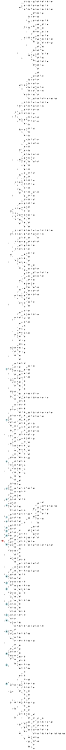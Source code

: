 digraph APTAALF {
__start0 [style = invis, shape = none, label = "", width = 0, height = 0];

rankdir=LR;
size="8,5";

s0 [style="filled", color="black", fillcolor="#ff817b" shape="circle", label="q0"];
s1 [style="filled", color="black", fillcolor="powderblue" shape="circle", label="q1"];
s2 [style="filled", color="black", fillcolor="powderblue" shape="circle", label="q2"];
s3 [style="filled", color="black", fillcolor="powderblue" shape="circle", label="q3"];
s4 [style="filled", color="black", fillcolor="powderblue" shape="circle", label="q4"];
s5 [style="filled", color="black", fillcolor="powderblue" shape="circle", label="q5"];
s6 [style="filled", color="black", fillcolor="powderblue" shape="circle", label="q6"];
s7 [style="filled", color="black", fillcolor="powderblue" shape="circle", label="q7"];
s8 [style="filled", color="black", fillcolor="powderblue" shape="circle", label="q8"];
s9 [style="filled", color="black", fillcolor="powderblue" shape="circle", label="q9"];
s10 [style="filled", color="black", fillcolor="powderblue" shape="circle", label="q10"];
s11 [style="filled", color="black", fillcolor="powderblue" shape="circle", label="q11"];
s12 [style="filled", color="black", fillcolor="powderblue" shape="circle", label="q12"];
s13 [style="filled", color="black", fillcolor="powderblue" shape="circle", label="q13"];
s14 [style="filled", color="black", fillcolor="powderblue" shape="circle", label="q14"];
s15 [style="filled", color="black", fillcolor="powderblue" shape="circle", label="q15"];
s16 [style="filled", color="black", fillcolor="powderblue" shape="circle", label="q16"];
s17 [style="filled", color="black", fillcolor="powderblue" shape="circle", label="q17"];
s18 [style="filled", color="black", fillcolor="powderblue" shape="circle", label="q18"];
s19 [style="filled", color="black", fillcolor="powderblue" shape="circle", label="q19"];
s20 [style="rounded,filled", color="black", fillcolor="powderblue" shape="doublecircle", label="q20"];
s21 [style="filled", color="black", fillcolor="powderblue" shape="circle", label="q21"];
s22 [style="filled", color="black", fillcolor="powderblue" shape="circle", label="q22"];
s23 [style="filled", color="black", fillcolor="white" shape="circle", label="q23"];
s24 [style="filled", color="black", fillcolor="white" shape="circle", label="q24"];
s25 [style="filled", color="black", fillcolor="white" shape="circle", label="q25"];
s26 [style="filled", color="black", fillcolor="white" shape="circle", label="q26"];
s27 [style="filled", color="black", fillcolor="white" shape="circle", label="q27"];
s28 [style="filled", color="black", fillcolor="white" shape="circle", label="q28"];
s29 [style="filled", color="black", fillcolor="white" shape="circle", label="q29"];
s30 [style="filled", color="black", fillcolor="white" shape="circle", label="q30"];
s31 [style="filled", color="black", fillcolor="white" shape="circle", label="q31"];
s32 [style="filled", color="black", fillcolor="white" shape="circle", label="q32"];
s33 [style="filled", color="black", fillcolor="white" shape="circle", label="q33"];
s34 [style="filled", color="black", fillcolor="white" shape="circle", label="q34"];
s35 [style="filled", color="black", fillcolor="white" shape="circle", label="q35"];
s36 [style="filled", color="black", fillcolor="white" shape="circle", label="q36"];
s37 [style="filled", color="black", fillcolor="white" shape="circle", label="q37"];
s38 [style="filled", color="black", fillcolor="white" shape="circle", label="q38"];
s39 [style="filled", color="black", fillcolor="white" shape="circle", label="q39"];
s40 [style="filled", color="black", fillcolor="white" shape="circle", label="q40"];
s41 [style="filled", color="black", fillcolor="white" shape="circle", label="q41"];
s42 [style="filled", color="black", fillcolor="white" shape="circle", label="q42"];
s43 [style="filled", color="black", fillcolor="white" shape="circle", label="q43"];
s44 [style="filled", color="black", fillcolor="white" shape="circle", label="q44"];
s45 [style="filled", color="black", fillcolor="white" shape="circle", label="q45"];
s46 [style="filled", color="black", fillcolor="white" shape="circle", label="q46"];
s47 [style="filled", color="black", fillcolor="white" shape="circle", label="q47"];
s48 [style="filled", color="black", fillcolor="white" shape="circle", label="q48"];
s49 [style="filled", color="black", fillcolor="white" shape="circle", label="q49"];
s50 [style="filled", color="black", fillcolor="white" shape="circle", label="q50"];
s51 [style="filled", color="black", fillcolor="white" shape="circle", label="q51"];
s52 [style="filled", color="black", fillcolor="white" shape="circle", label="q52"];
s53 [style="filled", color="black", fillcolor="white" shape="circle", label="q53"];
s54 [style="filled", color="black", fillcolor="white" shape="circle", label="q54"];
s55 [style="filled", color="black", fillcolor="white" shape="circle", label="q55"];
s56 [style="filled", color="black", fillcolor="white" shape="circle", label="q56"];
s57 [style="filled", color="black", fillcolor="white" shape="circle", label="q57"];
s58 [style="filled", color="black", fillcolor="white" shape="circle", label="q58"];
s59 [style="filled", color="black", fillcolor="white" shape="circle", label="q59"];
s60 [style="filled", color="black", fillcolor="white" shape="circle", label="q60"];
s61 [style="filled", color="black", fillcolor="white" shape="circle", label="q61"];
s62 [style="filled", color="black", fillcolor="white" shape="circle", label="q62"];
s63 [style="filled", color="black", fillcolor="white" shape="circle", label="q63"];
s64 [style="filled", color="black", fillcolor="white" shape="circle", label="q64"];
s65 [style="filled", color="black", fillcolor="white" shape="circle", label="q65"];
s66 [style="filled", color="black", fillcolor="white" shape="circle", label="q66"];
s67 [style="filled", color="black", fillcolor="white" shape="circle", label="q67"];
s68 [style="filled", color="black", fillcolor="white" shape="circle", label="q68"];
s69 [style="filled", color="black", fillcolor="white" shape="circle", label="q69"];
s70 [style="filled", color="black", fillcolor="white" shape="circle", label="q70"];
s71 [style="filled", color="black", fillcolor="white" shape="circle", label="q71"];
s72 [style="filled", color="black", fillcolor="white" shape="circle", label="q72"];
s73 [style="filled", color="black", fillcolor="white" shape="circle", label="q73"];
s74 [style="filled", color="black", fillcolor="white" shape="circle", label="q74"];
s75 [style="filled", color="black", fillcolor="white" shape="circle", label="q75"];
s76 [style="filled", color="black", fillcolor="white" shape="circle", label="q76"];
s77 [style="filled", color="black", fillcolor="white" shape="circle", label="q77"];
s78 [style="filled", color="black", fillcolor="white" shape="circle", label="q78"];
s79 [style="filled", color="black", fillcolor="white" shape="circle", label="q79"];
s80 [style="filled", color="black", fillcolor="white" shape="circle", label="q80"];
s81 [style="filled", color="black", fillcolor="white" shape="circle", label="q81"];
s82 [style="filled", color="black", fillcolor="white" shape="circle", label="q82"];
s83 [style="filled", color="black", fillcolor="white" shape="circle", label="q83"];
s84 [style="filled", color="black", fillcolor="white" shape="circle", label="q84"];
s85 [style="rounded,filled", color="black", fillcolor="white" shape="doublecircle", label="q85"];
s86 [style="filled", color="black", fillcolor="white" shape="circle", label="q86"];
s87 [style="filled", color="black", fillcolor="white" shape="circle", label="q87"];
s88 [style="filled", color="black", fillcolor="white" shape="circle", label="q88"];
s89 [style="filled", color="black", fillcolor="white" shape="circle", label="q89"];
s90 [style="filled", color="black", fillcolor="white" shape="circle", label="q90"];
s91 [style="filled", color="black", fillcolor="white" shape="circle", label="q91"];
s92 [style="filled", color="black", fillcolor="white" shape="circle", label="q92"];
s93 [style="filled", color="black", fillcolor="white" shape="circle", label="q93"];
s94 [style="filled", color="black", fillcolor="white" shape="circle", label="q94"];
s95 [style="filled", color="black", fillcolor="white" shape="circle", label="q95"];
s96 [style="filled", color="black", fillcolor="white" shape="circle", label="q96"];
s97 [style="filled", color="black", fillcolor="white" shape="circle", label="q97"];
s98 [style="filled", color="black", fillcolor="white" shape="circle", label="q98"];
s99 [style="filled", color="black", fillcolor="white" shape="circle", label="q99"];
s100 [style="filled", color="black", fillcolor="white" shape="circle", label="q100"];
s101 [style="filled", color="black", fillcolor="white" shape="circle", label="q101"];
s102 [style="filled", color="black", fillcolor="white" shape="circle", label="q102"];
s103 [style="filled", color="black", fillcolor="white" shape="circle", label="q103"];
s104 [style="filled", color="black", fillcolor="white" shape="circle", label="q104"];
s105 [style="filled", color="black", fillcolor="white" shape="circle", label="q105"];
s106 [style="filled", color="black", fillcolor="white" shape="circle", label="q106"];
s107 [style="filled", color="black", fillcolor="white" shape="circle", label="q107"];
s108 [style="filled", color="black", fillcolor="white" shape="circle", label="q108"];
s109 [style="filled", color="black", fillcolor="white" shape="circle", label="q109"];
s110 [style="filled", color="black", fillcolor="white" shape="circle", label="q110"];
s111 [style="filled", color="black", fillcolor="white" shape="circle", label="q111"];
s112 [style="filled", color="black", fillcolor="white" shape="circle", label="q112"];
s113 [style="filled", color="black", fillcolor="white" shape="circle", label="q113"];
s114 [style="filled", color="black", fillcolor="white" shape="circle", label="q114"];
s115 [style="filled", color="black", fillcolor="white" shape="circle", label="q115"];
s116 [style="filled", color="black", fillcolor="white" shape="circle", label="q116"];
s117 [style="filled", color="black", fillcolor="white" shape="circle", label="q117"];
s118 [style="filled", color="black", fillcolor="white" shape="circle", label="q118"];
s119 [style="filled", color="black", fillcolor="white" shape="circle", label="q119"];
s120 [style="filled", color="black", fillcolor="white" shape="circle", label="q120"];
s121 [style="filled", color="black", fillcolor="white" shape="circle", label="q121"];
s122 [style="filled", color="black", fillcolor="white" shape="circle", label="q122"];
s123 [style="filled", color="black", fillcolor="white" shape="circle", label="q123"];
s124 [style="rounded,filled", color="black", fillcolor="white" shape="doublecircle", label="q124"];
s125 [style="filled", color="black", fillcolor="white" shape="circle", label="q125"];
s126 [style="filled", color="black", fillcolor="white" shape="circle", label="q126"];
s127 [style="filled", color="black", fillcolor="white" shape="circle", label="q127"];
s128 [style="filled", color="black", fillcolor="white" shape="circle", label="q128"];
s129 [style="filled", color="black", fillcolor="white" shape="circle", label="q129"];
s130 [style="filled", color="black", fillcolor="white" shape="circle", label="q130"];
s131 [style="filled", color="black", fillcolor="white" shape="circle", label="q131"];
s132 [style="filled", color="black", fillcolor="white" shape="circle", label="q132"];
s133 [style="filled", color="black", fillcolor="white" shape="circle", label="q133"];
s134 [style="filled", color="black", fillcolor="white" shape="circle", label="q134"];
s135 [style="filled", color="black", fillcolor="white" shape="circle", label="q135"];
s136 [style="filled", color="black", fillcolor="white" shape="circle", label="q136"];
s137 [style="filled", color="black", fillcolor="white" shape="circle", label="q137"];
s138 [style="filled", color="black", fillcolor="white" shape="circle", label="q138"];
s139 [style="filled", color="black", fillcolor="white" shape="circle", label="q139"];
s140 [style="filled", color="black", fillcolor="white" shape="circle", label="q140"];
s141 [style="filled", color="black", fillcolor="white" shape="circle", label="q141"];
s142 [style="filled", color="black", fillcolor="white" shape="circle", label="q142"];
s143 [style="filled", color="black", fillcolor="white" shape="circle", label="q143"];
s144 [style="filled", color="black", fillcolor="white" shape="circle", label="q144"];
s145 [style="filled", color="black", fillcolor="white" shape="circle", label="q145"];
s146 [style="filled", color="black", fillcolor="white" shape="circle", label="q146"];
s147 [style="filled", color="black", fillcolor="white" shape="circle", label="q147"];
s148 [style="filled", color="black", fillcolor="white" shape="circle", label="q148"];
s149 [style="filled", color="black", fillcolor="white" shape="circle", label="q149"];
s150 [style="filled", color="black", fillcolor="white" shape="circle", label="q150"];
s151 [style="filled", color="black", fillcolor="white" shape="circle", label="q151"];
s152 [style="filled", color="black", fillcolor="white" shape="circle", label="q152"];
s153 [style="filled", color="black", fillcolor="white" shape="circle", label="q153"];
s154 [style="filled", color="black", fillcolor="white" shape="circle", label="q154"];
s155 [style="filled", color="black", fillcolor="white" shape="circle", label="q155"];
s156 [style="filled", color="black", fillcolor="white" shape="circle", label="q156"];
s157 [style="filled", color="black", fillcolor="white" shape="circle", label="q157"];
s158 [style="filled", color="black", fillcolor="white" shape="circle", label="q158"];
s159 [style="filled", color="black", fillcolor="white" shape="circle", label="q159"];
s160 [style="filled", color="black", fillcolor="white" shape="circle", label="q160"];
s161 [style="filled", color="black", fillcolor="white" shape="circle", label="q161"];
s162 [style="filled", color="black", fillcolor="white" shape="circle", label="q162"];
s163 [style="filled", color="black", fillcolor="white" shape="circle", label="q163"];
s164 [style="filled", color="black", fillcolor="white" shape="circle", label="q164"];
s165 [style="filled", color="black", fillcolor="white" shape="circle", label="q165"];
s166 [style="filled", color="black", fillcolor="white" shape="circle", label="q166"];
s167 [style="filled", color="black", fillcolor="white" shape="circle", label="q167"];
s168 [style="filled", color="black", fillcolor="white" shape="circle", label="q168"];
s169 [style="filled", color="black", fillcolor="white" shape="circle", label="q169"];
s170 [style="filled", color="black", fillcolor="white" shape="circle", label="q170"];
s171 [style="filled", color="black", fillcolor="white" shape="circle", label="q171"];
s172 [style="filled", color="black", fillcolor="white" shape="circle", label="q172"];
s173 [style="filled", color="black", fillcolor="white" shape="circle", label="q173"];
s174 [style="filled", color="black", fillcolor="white" shape="circle", label="q174"];
s175 [style="filled", color="black", fillcolor="white" shape="circle", label="q175"];
s176 [style="filled", color="black", fillcolor="white" shape="circle", label="q176"];
s177 [style="filled", color="black", fillcolor="white" shape="circle", label="q177"];
s178 [style="filled", color="black", fillcolor="white" shape="circle", label="q178"];
s179 [style="filled", color="black", fillcolor="white" shape="circle", label="q179"];
s180 [style="filled", color="black", fillcolor="white" shape="circle", label="q180"];
s181 [style="filled", color="black", fillcolor="white" shape="circle", label="q181"];
s182 [style="filled", color="black", fillcolor="white" shape="circle", label="q182"];
s183 [style="filled", color="black", fillcolor="white" shape="circle", label="q183"];
s184 [style="filled", color="black", fillcolor="white" shape="circle", label="q184"];
s185 [style="rounded,filled", color="black", fillcolor="white" shape="doublecircle", label="q185"];
s186 [style="filled", color="black", fillcolor="white" shape="circle", label="q186"];
s187 [style="filled", color="black", fillcolor="white" shape="circle", label="q187"];
s188 [style="filled", color="black", fillcolor="white" shape="circle", label="q188"];
s189 [style="rounded,filled", color="black", fillcolor="white" shape="doublecircle", label="q189"];
s190 [style="filled", color="black", fillcolor="white" shape="circle", label="q190"];
s191 [style="filled", color="black", fillcolor="white" shape="circle", label="q191"];
s192 [style="filled", color="black", fillcolor="white" shape="circle", label="q192"];
s193 [style="filled", color="black", fillcolor="white" shape="circle", label="q193"];
s194 [style="filled", color="black", fillcolor="white" shape="circle", label="q194"];
s195 [style="filled", color="black", fillcolor="white" shape="circle", label="q195"];
s196 [style="filled", color="black", fillcolor="white" shape="circle", label="q196"];
s197 [style="filled", color="black", fillcolor="white" shape="circle", label="q197"];
s198 [style="filled", color="black", fillcolor="white" shape="circle", label="q198"];
s199 [style="filled", color="black", fillcolor="white" shape="circle", label="q199"];
s200 [style="filled", color="black", fillcolor="white" shape="circle", label="q200"];
s201 [style="filled", color="black", fillcolor="white" shape="circle", label="q201"];
s202 [style="filled", color="black", fillcolor="white" shape="circle", label="q202"];
s203 [style="rounded,filled", color="black", fillcolor="white" shape="doublecircle", label="q203"];
s204 [style="filled", color="black", fillcolor="white" shape="circle", label="q204"];
s205 [style="filled", color="black", fillcolor="white" shape="circle", label="q205"];
s206 [style="filled", color="black", fillcolor="white" shape="circle", label="q206"];
s207 [style="filled", color="black", fillcolor="white" shape="circle", label="q207"];
s208 [style="filled", color="black", fillcolor="white" shape="circle", label="q208"];
s209 [style="filled", color="black", fillcolor="white" shape="circle", label="q209"];
s210 [style="filled", color="black", fillcolor="white" shape="circle", label="q210"];
s211 [style="filled", color="black", fillcolor="white" shape="circle", label="q211"];
s212 [style="filled", color="black", fillcolor="white" shape="circle", label="q212"];
s213 [style="filled", color="black", fillcolor="white" shape="circle", label="q213"];
s214 [style="filled", color="black", fillcolor="white" shape="circle", label="q214"];
s215 [style="filled", color="black", fillcolor="white" shape="circle", label="q215"];
s216 [style="filled", color="black", fillcolor="white" shape="circle", label="q216"];
s217 [style="filled", color="black", fillcolor="white" shape="circle", label="q217"];
s218 [style="filled", color="black", fillcolor="white" shape="circle", label="q218"];
s219 [style="filled", color="black", fillcolor="white" shape="circle", label="q219"];
s220 [style="filled", color="black", fillcolor="white" shape="circle", label="q220"];
s221 [style="filled", color="black", fillcolor="white" shape="circle", label="q221"];
s222 [style="filled", color="black", fillcolor="white" shape="circle", label="q222"];
s223 [style="rounded,filled", color="black", fillcolor="white" shape="doublecircle", label="q223"];
s224 [style="rounded,filled", color="black", fillcolor="white" shape="doublecircle", label="q224"];
s225 [style="filled", color="black", fillcolor="white" shape="circle", label="q225"];
s226 [style="filled", color="black", fillcolor="white" shape="circle", label="q226"];
s227 [style="rounded,filled", color="black", fillcolor="white" shape="doublecircle", label="q227"];
s228 [style="filled", color="black", fillcolor="white" shape="circle", label="q228"];
s229 [style="rounded,filled", color="black", fillcolor="white" shape="doublecircle", label="q229"];
s230 [style="filled", color="black", fillcolor="white" shape="circle", label="q230"];
s231 [style="rounded,filled", color="black", fillcolor="white" shape="doublecircle", label="q231"];
s232 [style="filled", color="black", fillcolor="white" shape="circle", label="q232"];
s233 [style="filled", color="black", fillcolor="white" shape="circle", label="q233"];
s234 [style="filled", color="black", fillcolor="white" shape="circle", label="q234"];
s235 [style="filled", color="black", fillcolor="white" shape="circle", label="q235"];
s236 [style="rounded,filled", color="black", fillcolor="white" shape="doublecircle", label="q236"];
s237 [style="rounded,filled", color="black", fillcolor="white" shape="doublecircle", label="q237"];
s238 [style="filled", color="black", fillcolor="white" shape="circle", label="q238"];
s239 [style="filled", color="black", fillcolor="white" shape="circle", label="q239"];
s240 [style="filled", color="black", fillcolor="white" shape="circle", label="q240"];
s241 [style="filled", color="black", fillcolor="white" shape="circle", label="q241"];
s242 [style="filled", color="black", fillcolor="white" shape="circle", label="q242"];
s243 [style="filled", color="black", fillcolor="white" shape="circle", label="q243"];
s244 [style="filled", color="black", fillcolor="white" shape="circle", label="q244"];
s245 [style="filled", color="black", fillcolor="white" shape="circle", label="q245"];
s246 [style="filled", color="black", fillcolor="white" shape="circle", label="q246"];
s247 [style="filled", color="black", fillcolor="white" shape="circle", label="q247"];
s248 [style="filled", color="black", fillcolor="white" shape="circle", label="q248"];
s249 [style="filled", color="black", fillcolor="white" shape="circle", label="q249"];
s250 [style="filled", color="black", fillcolor="white" shape="circle", label="q250"];
s251 [style="filled", color="black", fillcolor="white" shape="circle", label="q251"];
s252 [style="filled", color="black", fillcolor="white" shape="circle", label="q252"];
s253 [style="filled", color="black", fillcolor="white" shape="circle", label="q253"];
s254 [style="filled", color="black", fillcolor="white" shape="circle", label="q254"];
s255 [style="filled", color="black", fillcolor="white" shape="circle", label="q255"];
s256 [style="filled", color="black", fillcolor="white" shape="circle", label="q256"];
s257 [style="rounded,filled", color="black", fillcolor="white" shape="doublecircle", label="q257"];
s258 [style="rounded,filled", color="black", fillcolor="white" shape="doublecircle", label="q258"];
s259 [style="filled", color="black", fillcolor="white" shape="circle", label="q259"];
s260 [style="rounded,filled", color="black", fillcolor="white" shape="doublecircle", label="q260"];
s261 [style="filled", color="black", fillcolor="white" shape="circle", label="q261"];
s262 [style="filled", color="black", fillcolor="white" shape="circle", label="q262"];
s263 [style="filled", color="black", fillcolor="white" shape="circle", label="q263"];
s264 [style="filled", color="black", fillcolor="white" shape="circle", label="q264"];
s265 [style="filled", color="black", fillcolor="white" shape="circle", label="q265"];
s266 [style="filled", color="black", fillcolor="white" shape="circle", label="q266"];
s267 [style="filled", color="black", fillcolor="white" shape="circle", label="q267"];
s268 [style="filled", color="black", fillcolor="white" shape="circle", label="q268"];
s269 [style="filled", color="black", fillcolor="white" shape="circle", label="q269"];
s270 [style="filled", color="black", fillcolor="white" shape="circle", label="q270"];
s271 [style="filled", color="black", fillcolor="white" shape="circle", label="q271"];
s272 [style="filled", color="black", fillcolor="white" shape="circle", label="q272"];
s273 [style="filled", color="black", fillcolor="white" shape="circle", label="q273"];
s274 [style="filled", color="black", fillcolor="white" shape="circle", label="q274"];
s275 [style="filled", color="black", fillcolor="white" shape="circle", label="q275"];
s276 [style="filled", color="black", fillcolor="white" shape="circle", label="q276"];
s277 [style="filled", color="black", fillcolor="white" shape="circle", label="q277"];
s278 [style="filled", color="black", fillcolor="white" shape="circle", label="q278"];
s279 [style="filled", color="black", fillcolor="white" shape="circle", label="q279"];
s280 [style="filled", color="black", fillcolor="white" shape="circle", label="q280"];
s281 [style="filled", color="black", fillcolor="white" shape="circle", label="q281"];
s282 [style="filled", color="black", fillcolor="white" shape="circle", label="q282"];
s283 [style="filled", color="black", fillcolor="white" shape="circle", label="q283"];
s284 [style="filled", color="black", fillcolor="white" shape="circle", label="q284"];
s285 [style="filled", color="black", fillcolor="white" shape="circle", label="q285"];
s286 [style="filled", color="black", fillcolor="white" shape="circle", label="q286"];
s287 [style="filled", color="black", fillcolor="white" shape="circle", label="q287"];
s288 [style="filled", color="black", fillcolor="white" shape="circle", label="q288"];
s289 [style="filled", color="black", fillcolor="white" shape="circle", label="q289"];
s290 [style="filled", color="black", fillcolor="white" shape="circle", label="q290"];
s291 [style="filled", color="black", fillcolor="white" shape="circle", label="q291"];
s292 [style="filled", color="black", fillcolor="white" shape="circle", label="q292"];
s293 [style="filled", color="black", fillcolor="white" shape="circle", label="q293"];
s294 [style="filled", color="black", fillcolor="white" shape="circle", label="q294"];
s295 [style="filled", color="black", fillcolor="white" shape="circle", label="q295"];
s296 [style="filled", color="black", fillcolor="white" shape="circle", label="q296"];
s297 [style="filled", color="black", fillcolor="white" shape="circle", label="q297"];
s298 [style="filled", color="black", fillcolor="white" shape="circle", label="q298"];
s299 [style="filled", color="black", fillcolor="white" shape="circle", label="q299"];
s300 [style="rounded,filled", color="black", fillcolor="white" shape="doublecircle", label="q300"];
s301 [style="filled", color="black", fillcolor="white" shape="circle", label="q301"];
s302 [style="rounded,filled", color="black", fillcolor="white" shape="doublecircle", label="q302"];
s303 [style="filled", color="black", fillcolor="white" shape="circle", label="q303"];
s304 [style="rounded,filled", color="black", fillcolor="white" shape="doublecircle", label="q304"];
s305 [style="filled", color="black", fillcolor="white" shape="circle", label="q305"];
s306 [style="filled", color="black", fillcolor="white" shape="circle", label="q306"];
s307 [style="filled", color="black", fillcolor="white" shape="circle", label="q307"];
s308 [style="filled", color="black", fillcolor="white" shape="circle", label="q308"];
s309 [style="filled", color="black", fillcolor="white" shape="circle", label="q309"];
s310 [style="rounded,filled", color="black", fillcolor="white" shape="doublecircle", label="q310"];
s311 [style="rounded,filled", color="black", fillcolor="white" shape="doublecircle", label="q311"];
s312 [style="filled", color="black", fillcolor="white" shape="circle", label="q312"];
s313 [style="filled", color="black", fillcolor="white" shape="circle", label="q313"];
s314 [style="filled", color="black", fillcolor="white" shape="circle", label="q314"];
s315 [style="filled", color="black", fillcolor="white" shape="circle", label="q315"];
s316 [style="filled", color="black", fillcolor="white" shape="circle", label="q316"];
s317 [style="filled", color="black", fillcolor="white" shape="circle", label="q317"];
s318 [style="filled", color="black", fillcolor="white" shape="circle", label="q318"];
s319 [style="filled", color="black", fillcolor="white" shape="circle", label="q319"];
s320 [style="filled", color="black", fillcolor="white" shape="circle", label="q320"];
s321 [style="filled", color="black", fillcolor="white" shape="circle", label="q321"];
s322 [style="filled", color="black", fillcolor="white" shape="circle", label="q322"];
s323 [style="filled", color="black", fillcolor="white" shape="circle", label="q323"];
s324 [style="filled", color="black", fillcolor="white" shape="circle", label="q324"];
s325 [style="filled", color="black", fillcolor="white" shape="circle", label="q325"];
s326 [style="filled", color="black", fillcolor="white" shape="circle", label="q326"];
s327 [style="filled", color="black", fillcolor="white" shape="circle", label="q327"];
s328 [style="rounded,filled", color="black", fillcolor="white" shape="doublecircle", label="q328"];
s329 [style="filled", color="black", fillcolor="white" shape="circle", label="q329"];
s330 [style="filled", color="black", fillcolor="white" shape="circle", label="q330"];
s331 [style="filled", color="black", fillcolor="white" shape="circle", label="q331"];
s332 [style="filled", color="black", fillcolor="white" shape="circle", label="q332"];
s333 [style="filled", color="black", fillcolor="white" shape="circle", label="q333"];
s334 [style="filled", color="black", fillcolor="white" shape="circle", label="q334"];
s335 [style="rounded,filled", color="black", fillcolor="white" shape="doublecircle", label="q335"];
s336 [style="filled", color="black", fillcolor="white" shape="circle", label="q336"];
s337 [style="filled", color="black", fillcolor="white" shape="circle", label="q337"];
s338 [style="filled", color="black", fillcolor="white" shape="circle", label="q338"];
s339 [style="filled", color="black", fillcolor="white" shape="circle", label="q339"];
s340 [style="filled", color="black", fillcolor="white" shape="circle", label="q340"];
s341 [style="rounded,filled", color="black", fillcolor="white" shape="doublecircle", label="q341"];
s342 [style="rounded,filled", color="black", fillcolor="white" shape="doublecircle", label="q342"];
s343 [style="rounded,filled", color="black", fillcolor="white" shape="doublecircle", label="q343"];
s344 [style="filled", color="black", fillcolor="white" shape="circle", label="q344"];
s345 [style="filled", color="black", fillcolor="white" shape="circle", label="q345"];
s346 [style="filled", color="black", fillcolor="white" shape="circle", label="q346"];
s347 [style="filled", color="black", fillcolor="white" shape="circle", label="q347"];
s348 [style="filled", color="black", fillcolor="white" shape="circle", label="q348"];
s349 [style="rounded,filled", color="black", fillcolor="white" shape="doublecircle", label="q349"];
s350 [style="filled", color="black", fillcolor="white" shape="circle", label="q350"];
s351 [style="rounded,filled", color="black", fillcolor="white" shape="doublecircle", label="q351"];
s352 [style="filled", color="black", fillcolor="white" shape="circle", label="q352"];
s353 [style="filled", color="black", fillcolor="white" shape="circle", label="q353"];
s354 [style="rounded,filled", color="black", fillcolor="white" shape="doublecircle", label="q354"];
s355 [style="filled", color="black", fillcolor="white" shape="circle", label="q355"];
s356 [style="filled", color="black", fillcolor="white" shape="circle", label="q356"];
s357 [style="filled", color="black", fillcolor="white" shape="circle", label="q357"];
s358 [style="filled", color="black", fillcolor="white" shape="circle", label="q358"];
s359 [style="rounded,filled", color="black", fillcolor="white" shape="doublecircle", label="q359"];
s360 [style="rounded,filled", color="black", fillcolor="white" shape="doublecircle", label="q360"];
s361 [style="rounded,filled", color="black", fillcolor="white" shape="doublecircle", label="q361"];
s362 [style="filled", color="black", fillcolor="white" shape="circle", label="q362"];
s363 [style="filled", color="black", fillcolor="white" shape="circle", label="q363"];
s364 [style="filled", color="black", fillcolor="white" shape="circle", label="q364"];
s365 [style="filled", color="black", fillcolor="white" shape="circle", label="q365"];
s366 [style="filled", color="black", fillcolor="white" shape="circle", label="q366"];
s367 [style="filled", color="black", fillcolor="white" shape="circle", label="q367"];
s368 [style="filled", color="black", fillcolor="white" shape="circle", label="q368"];
s369 [style="filled", color="black", fillcolor="white" shape="circle", label="q369"];
s370 [style="filled", color="black", fillcolor="white" shape="circle", label="q370"];
s371 [style="rounded,filled", color="black", fillcolor="white" shape="doublecircle", label="q371"];
s372 [style="filled", color="black", fillcolor="white" shape="circle", label="q372"];
s373 [style="filled", color="black", fillcolor="white" shape="circle", label="q373"];
s374 [style="rounded,filled", color="black", fillcolor="white" shape="doublecircle", label="q374"];
s375 [style="filled", color="black", fillcolor="white" shape="circle", label="q375"];
s376 [style="filled", color="black", fillcolor="white" shape="circle", label="q376"];
s377 [style="filled", color="black", fillcolor="white" shape="circle", label="q377"];
s378 [style="filled", color="black", fillcolor="white" shape="circle", label="q378"];
s379 [style="filled", color="black", fillcolor="white" shape="circle", label="q379"];
s380 [style="rounded,filled", color="black", fillcolor="white" shape="doublecircle", label="q380"];
s381 [style="filled", color="black", fillcolor="white" shape="circle", label="q381"];
s382 [style="rounded,filled", color="black", fillcolor="white" shape="doublecircle", label="q382"];
s383 [style="rounded,filled", color="black", fillcolor="white" shape="doublecircle", label="q383"];
s384 [style="filled", color="black", fillcolor="white" shape="circle", label="q384"];
s385 [style="filled", color="black", fillcolor="white" shape="circle", label="q385"];
s386 [style="filled", color="black", fillcolor="white" shape="circle", label="q386"];
s387 [style="filled", color="black", fillcolor="white" shape="circle", label="q387"];
s388 [style="rounded,filled", color="black", fillcolor="white" shape="doublecircle", label="q388"];
s389 [style="rounded,filled", color="black", fillcolor="white" shape="doublecircle", label="q389"];
s390 [style="rounded,filled", color="black", fillcolor="white" shape="doublecircle", label="q390"];
s391 [style="filled", color="black", fillcolor="white" shape="circle", label="q391"];
s392 [style="filled", color="black", fillcolor="white" shape="circle", label="q392"];
s393 [style="filled", color="black", fillcolor="white" shape="circle", label="q393"];
s394 [style="filled", color="black", fillcolor="white" shape="circle", label="q394"];
s395 [style="filled", color="black", fillcolor="white" shape="circle", label="q395"];
s396 [style="filled", color="black", fillcolor="white" shape="circle", label="q396"];
s397 [style="filled", color="black", fillcolor="white" shape="circle", label="q397"];
s398 [style="filled", color="black", fillcolor="white" shape="circle", label="q398"];
s399 [style="filled", color="black", fillcolor="white" shape="circle", label="q399"];
s400 [style="filled", color="black", fillcolor="white" shape="circle", label="q400"];
s401 [style="filled", color="black", fillcolor="white" shape="circle", label="q401"];
s402 [style="rounded,filled", color="black", fillcolor="white" shape="doublecircle", label="q402"];
s403 [style="filled", color="black", fillcolor="white" shape="circle", label="q403"];
s404 [style="filled", color="black", fillcolor="white" shape="circle", label="q404"];
s405 [style="rounded,filled", color="black", fillcolor="white" shape="doublecircle", label="q405"];
s406 [style="rounded,filled", color="black", fillcolor="white" shape="doublecircle", label="q406"];
s407 [style="rounded,filled", color="black", fillcolor="white" shape="doublecircle", label="q407"];
s408 [style="filled", color="black", fillcolor="white" shape="circle", label="q408"];
s409 [style="filled", color="black", fillcolor="white" shape="circle", label="q409"];
s410 [style="rounded,filled", color="black", fillcolor="white" shape="doublecircle", label="q410"];
s411 [style="rounded,filled", color="black", fillcolor="white" shape="doublecircle", label="q411"];
s412 [style="rounded,filled", color="black", fillcolor="white" shape="doublecircle", label="q412"];
s413 [style="filled", color="black", fillcolor="white" shape="circle", label="q413"];
s414 [style="filled", color="black", fillcolor="white" shape="circle", label="q414"];
s415 [style="filled", color="black", fillcolor="white" shape="circle", label="q415"];
s416 [style="filled", color="black", fillcolor="white" shape="circle", label="q416"];
s417 [style="filled", color="black", fillcolor="white" shape="circle", label="q417"];
s418 [style="filled", color="black", fillcolor="white" shape="circle", label="q418"];
s419 [style="filled", color="black", fillcolor="white" shape="circle", label="q419"];
s420 [style="filled", color="black", fillcolor="white" shape="circle", label="q420"];
s421 [style="filled", color="black", fillcolor="white" shape="circle", label="q421"];
s422 [style="filled", color="black", fillcolor="white" shape="circle", label="q422"];
s423 [style="filled", color="black", fillcolor="white" shape="circle", label="q423"];
s424 [style="filled", color="black", fillcolor="white" shape="circle", label="q424"];
s425 [style="filled", color="black", fillcolor="white" shape="circle", label="q425"];
s426 [style="filled", color="black", fillcolor="white" shape="circle", label="q426"];
s427 [style="filled", color="black", fillcolor="white" shape="circle", label="q427"];
s428 [style="filled", color="black", fillcolor="white" shape="circle", label="q428"];
s429 [style="filled", color="black", fillcolor="white" shape="circle", label="q429"];
s430 [style="filled", color="black", fillcolor="white" shape="circle", label="q430"];
s431 [style="filled", color="black", fillcolor="white" shape="circle", label="q431"];
s432 [style="filled", color="black", fillcolor="white" shape="circle", label="q432"];
s433 [style="filled", color="black", fillcolor="white" shape="circle", label="q433"];
s434 [style="filled", color="black", fillcolor="white" shape="circle", label="q434"];
s435 [style="filled", color="black", fillcolor="white" shape="circle", label="q435"];
s436 [style="filled", color="black", fillcolor="white" shape="circle", label="q436"];
s437 [style="filled", color="black", fillcolor="white" shape="circle", label="q437"];
s438 [style="filled", color="black", fillcolor="white" shape="circle", label="q438"];
s439 [style="rounded,filled", color="black", fillcolor="white" shape="doublecircle", label="q439"];
s440 [style="filled", color="black", fillcolor="white" shape="circle", label="q440"];
s441 [style="filled", color="black", fillcolor="white" shape="circle", label="q441"];
s442 [style="rounded,filled", color="black", fillcolor="white" shape="doublecircle", label="q442"];
s443 [style="filled", color="black", fillcolor="white" shape="circle", label="q443"];
s444 [style="rounded,filled", color="black", fillcolor="white" shape="doublecircle", label="q444"];
s445 [style="filled", color="black", fillcolor="white" shape="circle", label="q445"];
s446 [style="filled", color="black", fillcolor="white" shape="circle", label="q446"];
s447 [style="filled", color="black", fillcolor="white" shape="circle", label="q447"];
s448 [style="filled", color="black", fillcolor="white" shape="circle", label="q448"];
s449 [style="rounded,filled", color="black", fillcolor="white" shape="doublecircle", label="q449"];
s450 [style="filled", color="black", fillcolor="white" shape="circle", label="q450"];
s451 [style="filled", color="black", fillcolor="white" shape="circle", label="q451"];
s452 [style="filled", color="black", fillcolor="white" shape="circle", label="q452"];
s453 [style="filled", color="black", fillcolor="white" shape="circle", label="q453"];
s454 [style="filled", color="black", fillcolor="white" shape="circle", label="q454"];
s455 [style="filled", color="black", fillcolor="white" shape="circle", label="q455"];
s456 [style="filled", color="black", fillcolor="white" shape="circle", label="q456"];
s457 [style="filled", color="black", fillcolor="white" shape="circle", label="q457"];
s458 [style="filled", color="black", fillcolor="white" shape="circle", label="q458"];
s459 [style="filled", color="black", fillcolor="white" shape="circle", label="q459"];
s460 [style="filled", color="black", fillcolor="white" shape="circle", label="q460"];
s461 [style="filled", color="black", fillcolor="white" shape="circle", label="q461"];
s462 [style="filled", color="black", fillcolor="white" shape="circle", label="q462"];
s463 [style="filled", color="black", fillcolor="white" shape="circle", label="q463"];
s464 [style="filled", color="black", fillcolor="white" shape="circle", label="q464"];
s465 [style="filled", color="black", fillcolor="white" shape="circle", label="q465"];
s466 [style="filled", color="black", fillcolor="white" shape="circle", label="q466"];
s467 [style="filled", color="black", fillcolor="white" shape="circle", label="q467"];
s468 [style="filled", color="black", fillcolor="white" shape="circle", label="q468"];
s469 [style="filled", color="black", fillcolor="white" shape="circle", label="q469"];
s470 [style="filled", color="black", fillcolor="white" shape="circle", label="q470"];
s471 [style="rounded,filled", color="black", fillcolor="white" shape="doublecircle", label="q471"];
s472 [style="filled", color="black", fillcolor="white" shape="circle", label="q472"];
s473 [style="filled", color="black", fillcolor="white" shape="circle", label="q473"];
s474 [style="filled", color="black", fillcolor="white" shape="circle", label="q474"];
s475 [style="filled", color="black", fillcolor="white" shape="circle", label="q475"];
s476 [style="filled", color="black", fillcolor="white" shape="circle", label="q476"];
s477 [style="filled", color="black", fillcolor="white" shape="circle", label="q477"];
s478 [style="rounded,filled", color="black", fillcolor="white" shape="doublecircle", label="q478"];
s479 [style="filled", color="black", fillcolor="white" shape="circle", label="q479"];
s480 [style="filled", color="black", fillcolor="white" shape="circle", label="q480"];
s481 [style="filled", color="black", fillcolor="white" shape="circle", label="q481"];
s482 [style="filled", color="black", fillcolor="white" shape="circle", label="q482"];
s483 [style="filled", color="black", fillcolor="white" shape="circle", label="q483"];
s484 [style="filled", color="black", fillcolor="white" shape="circle", label="q484"];
s485 [style="filled", color="black", fillcolor="white" shape="circle", label="q485"];
s486 [style="filled", color="black", fillcolor="white" shape="circle", label="q486"];
s487 [style="filled", color="black", fillcolor="white" shape="circle", label="q487"];
s488 [style="filled", color="black", fillcolor="white" shape="circle", label="q488"];
s489 [style="filled", color="black", fillcolor="white" shape="circle", label="q489"];
s490 [style="rounded,filled", color="black", fillcolor="white" shape="doublecircle", label="q490"];
s491 [style="filled", color="black", fillcolor="white" shape="circle", label="q491"];
s492 [style="filled", color="black", fillcolor="white" shape="circle", label="q492"];
s493 [style="filled", color="black", fillcolor="white" shape="circle", label="q493"];
s494 [style="filled", color="black", fillcolor="white" shape="circle", label="q494"];
s495 [style="rounded,filled", color="black", fillcolor="white" shape="doublecircle", label="q495"];
s496 [style="rounded,filled", color="black", fillcolor="white" shape="doublecircle", label="q496"];
s497 [style="filled", color="black", fillcolor="white" shape="circle", label="q497"];
s498 [style="filled", color="black", fillcolor="white" shape="circle", label="q498"];
s499 [style="filled", color="black", fillcolor="white" shape="circle", label="q499"];
s500 [style="rounded,filled", color="black", fillcolor="white" shape="doublecircle", label="q500"];
s501 [style="rounded,filled", color="black", fillcolor="white" shape="doublecircle", label="q501"];
s502 [style="filled", color="black", fillcolor="white" shape="circle", label="q502"];
s503 [style="filled", color="black", fillcolor="white" shape="circle", label="q503"];
s504 [style="rounded,filled", color="black", fillcolor="white" shape="doublecircle", label="q504"];
s505 [style="rounded,filled", color="black", fillcolor="white" shape="doublecircle", label="q505"];
s506 [style="filled", color="black", fillcolor="white" shape="circle", label="q506"];
s507 [style="filled", color="black", fillcolor="white" shape="circle", label="q507"];
s508 [style="filled", color="black", fillcolor="white" shape="circle", label="q508"];
s509 [style="filled", color="black", fillcolor="white" shape="circle", label="q509"];
s510 [style="filled", color="black", fillcolor="white" shape="circle", label="q510"];
s511 [style="rounded,filled", color="black", fillcolor="white" shape="doublecircle", label="q511"];
s512 [style="filled", color="black", fillcolor="white" shape="circle", label="q512"];
s513 [style="rounded,filled", color="black", fillcolor="white" shape="doublecircle", label="q513"];
s514 [style="rounded,filled", color="black", fillcolor="white" shape="doublecircle", label="q514"];
s515 [style="rounded,filled", color="black", fillcolor="white" shape="doublecircle", label="q515"];
s516 [style="filled", color="black", fillcolor="white" shape="circle", label="q516"];
s517 [style="filled", color="black", fillcolor="white" shape="circle", label="q517"];
s518 [style="filled", color="black", fillcolor="white" shape="circle", label="q518"];
s519 [style="filled", color="black", fillcolor="white" shape="circle", label="q519"];
s520 [style="filled", color="black", fillcolor="white" shape="circle", label="q520"];
s521 [style="filled", color="black", fillcolor="white" shape="circle", label="q521"];
s522 [style="filled", color="black", fillcolor="white" shape="circle", label="q522"];
s523 [style="filled", color="black", fillcolor="white" shape="circle", label="q523"];
s524 [style="filled", color="black", fillcolor="white" shape="circle", label="q524"];
s525 [style="filled", color="black", fillcolor="white" shape="circle", label="q525"];
s526 [style="rounded,filled", color="black", fillcolor="white" shape="doublecircle", label="q526"];
s527 [style="filled", color="black", fillcolor="white" shape="circle", label="q527"];
s528 [style="filled", color="black", fillcolor="white" shape="circle", label="q528"];
s529 [style="filled", color="black", fillcolor="white" shape="circle", label="q529"];
s530 [style="filled", color="black", fillcolor="white" shape="circle", label="q530"];
s531 [style="filled", color="black", fillcolor="white" shape="circle", label="q531"];
s532 [style="filled", color="black", fillcolor="white" shape="circle", label="q532"];
s533 [style="filled", color="black", fillcolor="white" shape="circle", label="q533"];
s534 [style="filled", color="black", fillcolor="white" shape="circle", label="q534"];
s535 [style="filled", color="black", fillcolor="white" shape="circle", label="q535"];
s536 [style="filled", color="black", fillcolor="white" shape="circle", label="q536"];
s537 [style="filled", color="black", fillcolor="white" shape="circle", label="q537"];
s538 [style="filled", color="black", fillcolor="white" shape="circle", label="q538"];
s539 [style="filled", color="black", fillcolor="white" shape="circle", label="q539"];
s540 [style="filled", color="black", fillcolor="white" shape="circle", label="q540"];
s541 [style="filled", color="black", fillcolor="white" shape="circle", label="q541"];
s542 [style="filled", color="black", fillcolor="white" shape="circle", label="q542"];
s543 [style="filled", color="black", fillcolor="white" shape="circle", label="q543"];
s544 [style="filled", color="black", fillcolor="white" shape="circle", label="q544"];
s545 [style="filled", color="black", fillcolor="white" shape="circle", label="q545"];
s546 [style="rounded,filled", color="black", fillcolor="white" shape="doublecircle", label="q546"];
s547 [style="rounded,filled", color="black", fillcolor="white" shape="doublecircle", label="q547"];
s548 [style="rounded,filled", color="black", fillcolor="white" shape="doublecircle", label="q548"];
s549 [style="rounded,filled", color="black", fillcolor="white" shape="doublecircle", label="q549"];
s550 [style="filled", color="black", fillcolor="white" shape="circle", label="q550"];
s551 [style="filled", color="black", fillcolor="white" shape="circle", label="q551"];
s552 [style="filled", color="black", fillcolor="white" shape="circle", label="q552"];
s553 [style="filled", color="black", fillcolor="white" shape="circle", label="q553"];
s554 [style="filled", color="black", fillcolor="white" shape="circle", label="q554"];
s555 [style="filled", color="black", fillcolor="white" shape="circle", label="q555"];
s556 [style="filled", color="black", fillcolor="white" shape="circle", label="q556"];
s557 [style="filled", color="black", fillcolor="white" shape="circle", label="q557"];
s558 [style="filled", color="black", fillcolor="white" shape="circle", label="q558"];
s559 [style="rounded,filled", color="black", fillcolor="white" shape="doublecircle", label="q559"];
s560 [style="filled", color="black", fillcolor="white" shape="circle", label="q560"];
s561 [style="filled", color="black", fillcolor="white" shape="circle", label="q561"];
s562 [style="filled", color="black", fillcolor="white" shape="circle", label="q562"];
s563 [style="filled", color="black", fillcolor="white" shape="circle", label="q563"];
s564 [style="filled", color="black", fillcolor="white" shape="circle", label="q564"];
s565 [style="filled", color="black", fillcolor="white" shape="circle", label="q565"];
s566 [style="filled", color="black", fillcolor="white" shape="circle", label="q566"];
s567 [style="filled", color="black", fillcolor="white" shape="circle", label="q567"];
s568 [style="filled", color="black", fillcolor="white" shape="circle", label="q568"];
s569 [style="filled", color="black", fillcolor="white" shape="circle", label="q569"];
s570 [style="filled", color="black", fillcolor="white" shape="circle", label="q570"];
s571 [style="filled", color="black", fillcolor="white" shape="circle", label="q571"];
s572 [style="filled", color="black", fillcolor="white" shape="circle", label="q572"];
s573 [style="rounded,filled", color="black", fillcolor="white" shape="doublecircle", label="q573"];
s574 [style="rounded,filled", color="black", fillcolor="white" shape="doublecircle", label="q574"];
s575 [style="filled", color="black", fillcolor="white" shape="circle", label="q575"];
s576 [style="filled", color="black", fillcolor="white" shape="circle", label="q576"];
s577 [style="filled", color="black", fillcolor="white" shape="circle", label="q577"];
s578 [style="rounded,filled", color="black", fillcolor="white" shape="doublecircle", label="q578"];
s579 [style="rounded,filled", color="black", fillcolor="white" shape="doublecircle", label="q579"];
s580 [style="rounded,filled", color="black", fillcolor="white" shape="doublecircle", label="q580"];
s581 [style="filled", color="black", fillcolor="white" shape="circle", label="q581"];
s582 [style="rounded,filled", color="black", fillcolor="white" shape="doublecircle", label="q582"];
s583 [style="filled", color="black", fillcolor="white" shape="circle", label="q583"];
s584 [style="filled", color="black", fillcolor="white" shape="circle", label="q584"];
s585 [style="filled", color="black", fillcolor="white" shape="circle", label="q585"];
s586 [style="filled", color="black", fillcolor="white" shape="circle", label="q586"];
s587 [style="filled", color="black", fillcolor="white" shape="circle", label="q587"];
s588 [style="filled", color="black", fillcolor="white" shape="circle", label="q588"];
s589 [style="filled", color="black", fillcolor="white" shape="circle", label="q589"];
s590 [style="filled", color="black", fillcolor="white" shape="circle", label="q590"];
s591 [style="filled", color="black", fillcolor="white" shape="circle", label="q591"];
s592 [style="filled", color="black", fillcolor="white" shape="circle", label="q592"];
s593 [style="filled", color="black", fillcolor="white" shape="circle", label="q593"];
s594 [style="filled", color="black", fillcolor="white" shape="circle", label="q594"];
s595 [style="filled", color="black", fillcolor="white" shape="circle", label="q595"];
s596 [style="filled", color="black", fillcolor="white" shape="circle", label="q596"];
s597 [style="filled", color="black", fillcolor="white" shape="circle", label="q597"];
s598 [style="filled", color="black", fillcolor="white" shape="circle", label="q598"];
s599 [style="filled", color="black", fillcolor="white" shape="circle", label="q599"];
s600 [style="filled", color="black", fillcolor="white" shape="circle", label="q600"];
s601 [style="filled", color="black", fillcolor="white" shape="circle", label="q601"];
s602 [style="filled", color="black", fillcolor="white" shape="circle", label="q602"];
s603 [style="filled", color="black", fillcolor="white" shape="circle", label="q603"];
s604 [style="filled", color="black", fillcolor="white" shape="circle", label="q604"];
s605 [style="filled", color="black", fillcolor="white" shape="circle", label="q605"];
s606 [style="filled", color="black", fillcolor="white" shape="circle", label="q606"];
s607 [style="filled", color="black", fillcolor="white" shape="circle", label="q607"];
s608 [style="filled", color="black", fillcolor="white" shape="circle", label="q608"];
s609 [style="filled", color="black", fillcolor="white" shape="circle", label="q609"];
s610 [style="rounded,filled", color="black", fillcolor="white" shape="doublecircle", label="q610"];
s611 [style="filled", color="black", fillcolor="white" shape="circle", label="q611"];
s612 [style="filled", color="black", fillcolor="white" shape="circle", label="q612"];
s613 [style="filled", color="black", fillcolor="white" shape="circle", label="q613"];
s614 [style="filled", color="black", fillcolor="white" shape="circle", label="q614"];
s615 [style="filled", color="black", fillcolor="white" shape="circle", label="q615"];
s616 [style="filled", color="black", fillcolor="white" shape="circle", label="q616"];
s617 [style="filled", color="black", fillcolor="white" shape="circle", label="q617"];
s618 [style="filled", color="black", fillcolor="white" shape="circle", label="q618"];
s619 [style="filled", color="black", fillcolor="white" shape="circle", label="q619"];
s620 [style="filled", color="black", fillcolor="white" shape="circle", label="q620"];
s621 [style="rounded,filled", color="black", fillcolor="white" shape="doublecircle", label="q621"];
s622 [style="filled", color="black", fillcolor="white" shape="circle", label="q622"];
s623 [style="filled", color="black", fillcolor="white" shape="circle", label="q623"];
s624 [style="filled", color="black", fillcolor="white" shape="circle", label="q624"];
s625 [style="filled", color="black", fillcolor="white" shape="circle", label="q625"];
s626 [style="filled", color="black", fillcolor="white" shape="circle", label="q626"];
s627 [style="filled", color="black", fillcolor="white" shape="circle", label="q627"];
s628 [style="filled", color="black", fillcolor="white" shape="circle", label="q628"];
s629 [style="filled", color="black", fillcolor="white" shape="circle", label="q629"];
s630 [style="filled", color="black", fillcolor="white" shape="circle", label="q630"];
s631 [style="filled", color="black", fillcolor="white" shape="circle", label="q631"];
s632 [style="filled", color="black", fillcolor="white" shape="circle", label="q632"];
s633 [style="filled", color="black", fillcolor="white" shape="circle", label="q633"];
s634 [style="filled", color="black", fillcolor="white" shape="circle", label="q634"];
s635 [style="filled", color="black", fillcolor="white" shape="circle", label="q635"];
s636 [style="filled", color="black", fillcolor="white" shape="circle", label="q636"];
s637 [style="filled", color="black", fillcolor="white" shape="circle", label="q637"];
s638 [style="filled", color="black", fillcolor="white" shape="circle", label="q638"];
s639 [style="filled", color="black", fillcolor="white" shape="circle", label="q639"];
s640 [style="filled", color="black", fillcolor="white" shape="circle", label="q640"];
s641 [style="filled", color="black", fillcolor="white" shape="circle", label="q641"];
s642 [style="filled", color="black", fillcolor="white" shape="circle", label="q642"];
s643 [style="filled", color="black", fillcolor="white" shape="circle", label="q643"];
s644 [style="filled", color="black", fillcolor="white" shape="circle", label="q644"];
s645 [style="filled", color="black", fillcolor="white" shape="circle", label="q645"];
s646 [style="filled", color="black", fillcolor="white" shape="circle", label="q646"];
s647 [style="filled", color="black", fillcolor="white" shape="circle", label="q647"];
s648 [style="filled", color="black", fillcolor="white" shape="circle", label="q648"];
s649 [style="filled", color="black", fillcolor="white" shape="circle", label="q649"];
s650 [style="rounded,filled", color="black", fillcolor="white" shape="doublecircle", label="q650"];
s651 [style="filled", color="black", fillcolor="white" shape="circle", label="q651"];
s652 [style="rounded,filled", color="black", fillcolor="white" shape="doublecircle", label="q652"];
s653 [style="filled", color="black", fillcolor="white" shape="circle", label="q653"];
s654 [style="filled", color="black", fillcolor="white" shape="circle", label="q654"];
s655 [style="filled", color="black", fillcolor="white" shape="circle", label="q655"];
s656 [style="filled", color="black", fillcolor="white" shape="circle", label="q656"];
s657 [style="filled", color="black", fillcolor="white" shape="circle", label="q657"];
s658 [style="filled", color="black", fillcolor="white" shape="circle", label="q658"];
s659 [style="filled", color="black", fillcolor="white" shape="circle", label="q659"];
s660 [style="filled", color="black", fillcolor="white" shape="circle", label="q660"];
s661 [style="filled", color="black", fillcolor="white" shape="circle", label="q661"];
s662 [style="filled", color="black", fillcolor="white" shape="circle", label="q662"];
s663 [style="filled", color="black", fillcolor="white" shape="circle", label="q663"];
s664 [style="filled", color="black", fillcolor="white" shape="circle", label="q664"];
s665 [style="filled", color="black", fillcolor="white" shape="circle", label="q665"];
s666 [style="rounded,filled", color="black", fillcolor="white" shape="doublecircle", label="q666"];
s667 [style="filled", color="black", fillcolor="white" shape="circle", label="q667"];
s668 [style="rounded,filled", color="black", fillcolor="white" shape="doublecircle", label="q668"];
s669 [style="rounded,filled", color="black", fillcolor="white" shape="doublecircle", label="q669"];
s670 [style="filled", color="black", fillcolor="white" shape="circle", label="q670"];
s671 [style="filled", color="black", fillcolor="white" shape="circle", label="q671"];
s672 [style="rounded,filled", color="black", fillcolor="white" shape="doublecircle", label="q672"];
s673 [style="rounded,filled", color="black", fillcolor="white" shape="doublecircle", label="q673"];
s674 [style="filled", color="black", fillcolor="white" shape="circle", label="q674"];
s675 [style="filled", color="black", fillcolor="white" shape="circle", label="q675"];
s676 [style="filled", color="black", fillcolor="white" shape="circle", label="q676"];
s677 [style="filled", color="black", fillcolor="white" shape="circle", label="q677"];
s678 [style="filled", color="black", fillcolor="white" shape="circle", label="q678"];
s679 [style="filled", color="black", fillcolor="white" shape="circle", label="q679"];
s680 [style="filled", color="black", fillcolor="white" shape="circle", label="q680"];
s681 [style="filled", color="black", fillcolor="white" shape="circle", label="q681"];
s682 [style="filled", color="black", fillcolor="white" shape="circle", label="q682"];
s683 [style="filled", color="black", fillcolor="white" shape="circle", label="q683"];
s684 [style="filled", color="black", fillcolor="white" shape="circle", label="q684"];
s685 [style="filled", color="black", fillcolor="white" shape="circle", label="q685"];
s686 [style="filled", color="black", fillcolor="white" shape="circle", label="q686"];
s687 [style="filled", color="black", fillcolor="white" shape="circle", label="q687"];
s688 [style="rounded,filled", color="black", fillcolor="white" shape="doublecircle", label="q688"];
s689 [style="filled", color="black", fillcolor="white" shape="circle", label="q689"];
s690 [style="filled", color="black", fillcolor="white" shape="circle", label="q690"];
s691 [style="filled", color="black", fillcolor="white" shape="circle", label="q691"];
s692 [style="filled", color="black", fillcolor="white" shape="circle", label="q692"];
s693 [style="filled", color="black", fillcolor="white" shape="circle", label="q693"];
s694 [style="filled", color="black", fillcolor="white" shape="circle", label="q694"];
s695 [style="filled", color="black", fillcolor="white" shape="circle", label="q695"];
s696 [style="filled", color="black", fillcolor="white" shape="circle", label="q696"];
s697 [style="filled", color="black", fillcolor="white" shape="circle", label="q697"];
s698 [style="filled", color="black", fillcolor="white" shape="circle", label="q698"];
s699 [style="filled", color="black", fillcolor="white" shape="circle", label="q699"];
s700 [style="filled", color="black", fillcolor="white" shape="circle", label="q700"];
s701 [style="filled", color="black", fillcolor="white" shape="circle", label="q701"];
s702 [style="filled", color="black", fillcolor="white" shape="circle", label="q702"];
s703 [style="filled", color="black", fillcolor="white" shape="circle", label="q703"];
s704 [style="rounded,filled", color="black", fillcolor="white" shape="doublecircle", label="q704"];
s705 [style="filled", color="black", fillcolor="white" shape="circle", label="q705"];
s706 [style="filled", color="black", fillcolor="white" shape="circle", label="q706"];
s707 [style="filled", color="black", fillcolor="white" shape="circle", label="q707"];
s708 [style="rounded,filled", color="black", fillcolor="white" shape="doublecircle", label="q708"];
s709 [style="filled", color="black", fillcolor="white" shape="circle", label="q709"];
s710 [style="rounded,filled", color="black", fillcolor="white" shape="doublecircle", label="q710"];
s711 [style="rounded,filled", color="black", fillcolor="white" shape="doublecircle", label="q711"];
s712 [style="filled", color="black", fillcolor="white" shape="circle", label="q712"];
s713 [style="filled", color="black", fillcolor="white" shape="circle", label="q713"];
s714 [style="filled", color="black", fillcolor="white" shape="circle", label="q714"];
s715 [style="rounded,filled", color="black", fillcolor="white" shape="doublecircle", label="q715"];
s716 [style="filled", color="black", fillcolor="white" shape="circle", label="q716"];
s717 [style="filled", color="black", fillcolor="white" shape="circle", label="q717"];
s718 [style="filled", color="black", fillcolor="white" shape="circle", label="q718"];
s719 [style="rounded,filled", color="black", fillcolor="white" shape="doublecircle", label="q719"];
s720 [style="filled", color="black", fillcolor="white" shape="circle", label="q720"];
s721 [style="filled", color="black", fillcolor="white" shape="circle", label="q721"];
s722 [style="filled", color="black", fillcolor="white" shape="circle", label="q722"];
s723 [style="filled", color="black", fillcolor="white" shape="circle", label="q723"];
s724 [style="filled", color="black", fillcolor="white" shape="circle", label="q724"];
s725 [style="filled", color="black", fillcolor="white" shape="circle", label="q725"];
s726 [style="filled", color="black", fillcolor="white" shape="circle", label="q726"];
s727 [style="rounded,filled", color="black", fillcolor="white" shape="doublecircle", label="q727"];
s728 [style="filled", color="black", fillcolor="white" shape="circle", label="q728"];
s729 [style="filled", color="black", fillcolor="white" shape="circle", label="q729"];
s730 [style="filled", color="black", fillcolor="white" shape="circle", label="q730"];
s731 [style="filled", color="black", fillcolor="white" shape="circle", label="q731"];
s732 [style="rounded,filled", color="black", fillcolor="white" shape="doublecircle", label="q732"];
s733 [style="filled", color="black", fillcolor="white" shape="circle", label="q733"];
s734 [style="filled", color="black", fillcolor="white" shape="circle", label="q734"];
s735 [style="filled", color="black", fillcolor="white" shape="circle", label="q735"];
s736 [style="filled", color="black", fillcolor="white" shape="circle", label="q736"];
s737 [style="filled", color="black", fillcolor="white" shape="circle", label="q737"];
s738 [style="rounded,filled", color="black", fillcolor="white" shape="doublecircle", label="q738"];
s739 [style="filled", color="black", fillcolor="white" shape="circle", label="q739"];
s740 [style="filled", color="black", fillcolor="white" shape="circle", label="q740"];
s741 [style="filled", color="black", fillcolor="white" shape="circle", label="q741"];
s742 [style="filled", color="black", fillcolor="white" shape="circle", label="q742"];
s743 [style="filled", color="black", fillcolor="white" shape="circle", label="q743"];
s744 [style="filled", color="black", fillcolor="white" shape="circle", label="q744"];
s745 [style="filled", color="black", fillcolor="white" shape="circle", label="q745"];
s746 [style="filled", color="black", fillcolor="white" shape="circle", label="q746"];
s747 [style="filled", color="black", fillcolor="white" shape="circle", label="q747"];
s748 [style="filled", color="black", fillcolor="white" shape="circle", label="q748"];
s749 [style="rounded,filled", color="black", fillcolor="white" shape="doublecircle", label="q749"];
s750 [style="filled", color="black", fillcolor="white" shape="circle", label="q750"];
s751 [style="rounded,filled", color="black", fillcolor="white" shape="doublecircle", label="q751"];
s752 [style="filled", color="black", fillcolor="white" shape="circle", label="q752"];
s753 [style="rounded,filled", color="black", fillcolor="white" shape="doublecircle", label="q753"];
s754 [style="filled", color="black", fillcolor="white" shape="circle", label="q754"];
s755 [style="filled", color="black", fillcolor="white" shape="circle", label="q755"];
s756 [style="rounded,filled", color="black", fillcolor="white" shape="doublecircle", label="q756"];
s757 [style="rounded,filled", color="black", fillcolor="white" shape="doublecircle", label="q757"];
s758 [style="filled", color="black", fillcolor="white" shape="circle", label="q758"];
s759 [style="filled", color="black", fillcolor="white" shape="circle", label="q759"];
s760 [style="filled", color="black", fillcolor="white" shape="circle", label="q760"];
s761 [style="filled", color="black", fillcolor="white" shape="circle", label="q761"];
s762 [style="filled", color="black", fillcolor="white" shape="circle", label="q762"];
s763 [style="filled", color="black", fillcolor="white" shape="circle", label="q763"];
s764 [style="filled", color="black", fillcolor="white" shape="circle", label="q764"];
s765 [style="filled", color="black", fillcolor="white" shape="circle", label="q765"];
s766 [style="filled", color="black", fillcolor="white" shape="circle", label="q766"];
s767 [style="filled", color="black", fillcolor="white" shape="circle", label="q767"];
s768 [style="filled", color="black", fillcolor="white" shape="circle", label="q768"];
s769 [style="filled", color="black", fillcolor="white" shape="circle", label="q769"];
s770 [style="rounded,filled", color="black", fillcolor="white" shape="doublecircle", label="q770"];
s771 [style="filled", color="black", fillcolor="white" shape="circle", label="q771"];
s772 [style="filled", color="black", fillcolor="white" shape="circle", label="q772"];
s773 [style="filled", color="black", fillcolor="white" shape="circle", label="q773"];
s774 [style="filled", color="black", fillcolor="white" shape="circle", label="q774"];
s775 [style="filled", color="black", fillcolor="white" shape="circle", label="q775"];
s776 [style="rounded,filled", color="black", fillcolor="white" shape="doublecircle", label="q776"];
s777 [style="filled", color="black", fillcolor="white" shape="circle", label="q777"];
s778 [style="rounded,filled", color="black", fillcolor="white" shape="doublecircle", label="q778"];
s779 [style="filled", color="black", fillcolor="white" shape="circle", label="q779"];
s780 [style="filled", color="black", fillcolor="white" shape="circle", label="q780"];
s781 [style="filled", color="black", fillcolor="white" shape="circle", label="q781"];
s782 [style="filled", color="black", fillcolor="white" shape="circle", label="q782"];
s783 [style="filled", color="black", fillcolor="white" shape="circle", label="q783"];
s784 [style="filled", color="black", fillcolor="white" shape="circle", label="q784"];
s785 [style="filled", color="black", fillcolor="white" shape="circle", label="q785"];
s786 [style="filled", color="black", fillcolor="white" shape="circle", label="q786"];
s787 [style="filled", color="black", fillcolor="white" shape="circle", label="q787"];
s788 [style="filled", color="black", fillcolor="white" shape="circle", label="q788"];
s789 [style="filled", color="black", fillcolor="white" shape="circle", label="q789"];
s790 [style="filled", color="black", fillcolor="white" shape="circle", label="q790"];
s791 [style="rounded,filled", color="black", fillcolor="white" shape="doublecircle", label="q791"];
s792 [style="filled", color="black", fillcolor="white" shape="circle", label="q792"];
s793 [style="filled", color="black", fillcolor="white" shape="circle", label="q793"];
s794 [style="filled", color="black", fillcolor="white" shape="circle", label="q794"];
s795 [style="filled", color="black", fillcolor="white" shape="circle", label="q795"];
s796 [style="filled", color="black", fillcolor="white" shape="circle", label="q796"];
s797 [style="rounded,filled", color="black", fillcolor="white" shape="doublecircle", label="q797"];
s798 [style="filled", color="black", fillcolor="white" shape="circle", label="q798"];
s799 [style="filled", color="black", fillcolor="white" shape="circle", label="q799"];
s800 [style="filled", color="black", fillcolor="white" shape="circle", label="q800"];
s801 [style="filled", color="black", fillcolor="white" shape="circle", label="q801"];
s802 [style="filled", color="black", fillcolor="white" shape="circle", label="q802"];
s803 [style="filled", color="black", fillcolor="white" shape="circle", label="q803"];
s804 [style="filled", color="black", fillcolor="white" shape="circle", label="q804"];
s805 [style="filled", color="black", fillcolor="white" shape="circle", label="q805"];
s806 [style="filled", color="black", fillcolor="white" shape="circle", label="q806"];
s807 [style="filled", color="black", fillcolor="white" shape="circle", label="q807"];
s808 [style="filled", color="black", fillcolor="white" shape="circle", label="q808"];
s809 [style="filled", color="black", fillcolor="white" shape="circle", label="q809"];
s810 [style="filled", color="black", fillcolor="white" shape="circle", label="q810"];
s811 [style="filled", color="black", fillcolor="white" shape="circle", label="q811"];
s812 [style="filled", color="black", fillcolor="white" shape="circle", label="q812"];
s813 [style="filled", color="black", fillcolor="white" shape="circle", label="q813"];
s814 [style="filled", color="black", fillcolor="white" shape="circle", label="q814"];
s815 [style="rounded,filled", color="black", fillcolor="white" shape="doublecircle", label="q815"];
s816 [style="filled", color="black", fillcolor="white" shape="circle", label="q816"];
s817 [style="filled", color="black", fillcolor="white" shape="circle", label="q817"];
s818 [style="filled", color="black", fillcolor="white" shape="circle", label="q818"];
s819 [style="rounded,filled", color="black", fillcolor="white" shape="doublecircle", label="q819"];
s820 [style="filled", color="black", fillcolor="white" shape="circle", label="q820"];
s821 [style="filled", color="black", fillcolor="white" shape="circle", label="q821"];
s822 [style="filled", color="black", fillcolor="white" shape="circle", label="q822"];
s823 [style="rounded,filled", color="black", fillcolor="white" shape="doublecircle", label="q823"];
s824 [style="filled", color="black", fillcolor="white" shape="circle", label="q824"];
s825 [style="filled", color="black", fillcolor="white" shape="circle", label="q825"];
s826 [style="filled", color="black", fillcolor="white" shape="circle", label="q826"];
s827 [style="filled", color="black", fillcolor="white" shape="circle", label="q827"];
s828 [style="filled", color="black", fillcolor="white" shape="circle", label="q828"];
s829 [style="filled", color="black", fillcolor="white" shape="circle", label="q829"];
s830 [style="filled", color="black", fillcolor="white" shape="circle", label="q830"];
s831 [style="filled", color="black", fillcolor="white" shape="circle", label="q831"];
s832 [style="filled", color="black", fillcolor="white" shape="circle", label="q832"];
s833 [style="filled", color="black", fillcolor="white" shape="circle", label="q833"];
s834 [style="filled", color="black", fillcolor="white" shape="circle", label="q834"];
s835 [style="filled", color="black", fillcolor="white" shape="circle", label="q835"];
s836 [style="filled", color="black", fillcolor="white" shape="circle", label="q836"];
subgraph cluster_main { 
	graph [pad=".75", ranksep="0.15", nodesep="0.15"];
	 style=invis; 
	__start0 -> s0 [penwidth=2];
}
s0 -> s1 [label="0"];
s0 -> s2 [label="1"];
s0 -> s3 [label="2"];
s0 -> s4 [label="3"];
s0 -> s5 [label="4"];
s0 -> s6 [label="5"];
s0 -> s7 [label="6"];
s0 -> s8 [label="7"];
s0 -> s9 [label="8"];
s0 -> s10 [label="d"];
s0 -> s11 [label="e"];
s0 -> s12 [label="f"];
s0 -> s13 [label="h"];
s0 -> s14 [label="j"];
s0 -> s15 [label="k"];
s0 -> s16 [label="m"];
s0 -> s17 [label="n"];
s0 -> s18 [label="p"];
s0 -> s19 [label="q"];
s0 -> s20 [label="r"];
s0 -> s21 [label="s"];
s0 -> s22 [label="u"];
s1 -> s23 [label="1"];
s1 -> s24 [label="2"];
s1 -> s25 [label="3"];
s1 -> s26 [label="4"];
s1 -> s27 [label="5"];
s1 -> s28 [label="6"];
s1 -> s29 [label="7"];
s1 -> s30 [label="k"];
s2 -> s31 [label="4"];
s2 -> s32 [label="5"];
s2 -> s33 [label="h"];
s2 -> s34 [label="k"];
s2 -> s35 [label="m"];
s3 -> s36 [label="0"];
s3 -> s37 [label="1"];
s3 -> s38 [label="3"];
s3 -> s39 [label="4"];
s3 -> s40 [label="6"];
s3 -> s41 [label="7"];
s3 -> s42 [label="k"];
s4 -> s43 [label="6"];
s4 -> s44 [label="k"];
s4 -> s45 [label="m"];
s5 -> s46 [label="5"];
s6 -> s47 [label="3"];
s6 -> s48 [label="7"];
s6 -> s49 [label="e"];
s6 -> s50 [label="g"];
s6 -> s51 [label="h"];
s7 -> s52 [label="7"];
s8 -> s53 [label="6"];
s8 -> s54 [label="e"];
s9 -> s55 [label="9"];
s10 -> s56 [label="6"];
s11 -> s57 [label="g"];
s11 -> s58 [label="m"];
s12 -> s59 [label="5"];
s12 -> s60 [label="7"];
s12 -> s61 [label="d"];
s12 -> s62 [label="e"];
s12 -> s63 [label="g"];
s13 -> s64 [label="5"];
s13 -> s65 [label="7"];
s13 -> s66 [label="e"];
s13 -> s67 [label="j"];
s13 -> s68 [label="r"];
s14 -> s69 [label="h"];
s15 -> s70 [label="m"];
s16 -> s71 [label="2"];
s16 -> s72 [label="7"];
s16 -> s73 [label="k"];
s16 -> s74 [label="n"];
s17 -> s75 [label="j"];
s17 -> s76 [label="r"];
s18 -> s77 [label="r"];
s19 -> s78 [label="7"];
s19 -> s79 [label="k"];
s19 -> s80 [label="m"];
s20 -> s81 [label="7"];
s20 -> s82 [label="k"];
s20 -> s83 [label="m"];
s20 -> s84 [label="p"];
s20 -> s85 [label="q"];
s21 -> s86 [label="e"];
s22 -> s87 [label="v"];
s23 -> s88 [label="3"];
s23 -> s89 [label="4"];
s23 -> s90 [label="5"];
s23 -> s91 [label="6"];
s23 -> s92 [label="7"];
s23 -> s93 [label="k"];
s23 -> s94 [label="p"];
s24 -> s95 [label="0"];
s24 -> s96 [label="3"];
s25 -> s97 [label="4"];
s25 -> s98 [label="6"];
s25 -> s99 [label="7"];
s26 -> s100 [label="5"];
s26 -> s101 [label="7"];
s26 -> s102 [label="h"];
s26 -> s103 [label="k"];
s26 -> s104 [label="m"];
s26 -> s105 [label="r"];
s27 -> s106 [label="h"];
s27 -> s107 [label="j"];
s27 -> s108 [label="m"];
s27 -> s109 [label="q"];
s28 -> s110 [label="7"];
s28 -> s111 [label="k"];
s28 -> s112 [label="m"];
s29 -> s113 [label="m"];
s29 -> s114 [label="q"];
s30 -> s115 [label="r"];
s31 -> s116 [label="5"];
s31 -> s117 [label="h"];
s32 -> s118 [label="k"];
s34 -> s119 [label="r"];
s36 -> s120 [label="1"];
s37 -> s121 [label="4"];
s38 -> s122 [label="4"];
s38 -> s123 [label="5"];
s38 -> s124 [label="6"];
s38 -> s125 [label="7"];
s38 -> s126 [label="k"];
s39 -> s127 [label="k"];
s39 -> s128 [label="m"];
s40 -> s129 [label="5"];
s40 -> s130 [label="7"];
s40 -> s131 [label="k"];
s40 -> s132 [label="m"];
s41 -> s133 [label="q"];
s42 -> s134 [label="r"];
s43 -> s135 [label="k"];
s46 -> s136 [label="h"];
s47 -> s137 [label="9"];
s48 -> s138 [label="e"];
s48 -> s139 [label="g"];
s49 -> s140 [label="f"];
s49 -> s141 [label="g"];
s51 -> s142 [label="j"];
s52 -> s143 [label="k"];
s53 -> s144 [label="3"];
s54 -> s145 [label="g"];
s55 -> s146 [label="3"];
s56 -> s147 [label="2"];
s57 -> s148 [label="f"];
s60 -> s149 [label="5"];
s61 -> s150 [label="3"];
s61 -> s151 [label="6"];
s61 -> s152 [label="e"];
s62 -> s153 [label="5"];
s62 -> s154 [label="7"];
s63 -> s155 [label="7"];
s63 -> s156 [label="e"];
s64 -> s157 [label="7"];
s65 -> s158 [label="e"];
s65 -> s159 [label="g"];
s66 -> s160 [label="g"];
s67 -> s161 [label="m"];
s67 -> s162 [label="n"];
s67 -> s163 [label="q"];
s69 -> s164 [label="1"];
s69 -> s165 [label="5"];
s70 -> s166 [label="3"];
s72 -> s167 [label="3"];
s73 -> s168 [label="7"];
s74 -> s169 [label="p"];
s75 -> s170 [label="5"];
s76 -> s171 [label="p"];
s77 -> s172 [label="p"];
s77 -> s173 [label="q"];
s79 -> s174 [label="2"];
s79 -> s175 [label="7"];
s79 -> s176 [label="e"];
s80 -> s177 [label="k"];
s82 -> s178 [label="0"];
s82 -> s179 [label="2"];
s82 -> s180 [label="3"];
s83 -> s181 [label="6"];
s83 -> s182 [label="7"];
s83 -> s183 [label="k"];
s85 -> s184 [label="k"];
s85 -> s185 [label="m"];
s86 -> s186 [label="d"];
s87 -> s187 [label="y"];
s88 -> s188 [label="6"];
s89 -> s189 [label="5"];
s89 -> s190 [label="6"];
s89 -> s191 [label="7"];
s89 -> s192 [label="h"];
s89 -> s193 [label="k"];
s90 -> s194 [label="7"];
s90 -> s195 [label="h"];
s90 -> s196 [label="j"];
s90 -> s197 [label="k"];
s90 -> s198 [label="m"];
s90 -> s199 [label="q"];
s91 -> s200 [label="7"];
s91 -> s201 [label="k"];
s92 -> s202 [label="k"];
s92 -> s203 [label="m"];
s93 -> s204 [label="r"];
s95 -> s205 [label="1"];
s96 -> s206 [label="6"];
s97 -> s207 [label="7"];
s97 -> s208 [label="k"];
s98 -> s209 [label="7"];
s98 -> s210 [label="k"];
s99 -> s211 [label="k"];
s99 -> s212 [label="m"];
s99 -> s213 [label="q"];
s100 -> s214 [label="h"];
s100 -> s215 [label="j"];
s100 -> s216 [label="k"];
s100 -> s217 [label="m"];
s101 -> s218 [label="k"];
s101 -> s219 [label="m"];
s102 -> s220 [label="7"];
s102 -> s221 [label="e"];
s102 -> s222 [label="k"];
s102 -> s223 [label="n"];
s102 -> s224 [label="q"];
s103 -> s225 [label="e"];
s103 -> s226 [label="m"];
s103 -> s227 [label="q"];
s103 -> s228 [label="r"];
s104 -> s229 [label="r"];
s106 -> s230 [label="k"];
s107 -> s231 [label="r"];
s108 -> s232 [label="q"];
s110 -> s233 [label="k"];
s110 -> s234 [label="m"];
s111 -> s235 [label="m"];
s111 -> s236 [label="q"];
s111 -> s237 [label="r"];
s113 -> s238 [label="r"];
s114 -> s239 [label="r"];
s116 -> s240 [label="h"];
s116 -> s241 [label="j"];
s117 -> s242 [label="7"];
s117 -> s243 [label="j"];
s118 -> s244 [label="e"];
s120 -> s245 [label="4"];
s121 -> s246 [label="5"];
s122 -> s247 [label="7"];
s124 -> s248 [label="7"];
s124 -> s249 [label="k"];
s125 -> s250 [label="k"];
s125 -> s251 [label="m"];
s126 -> s252 [label="e"];
s127 -> s253 [label="j"];
s129 -> s254 [label="k"];
s130 -> s255 [label="m"];
s131 -> s256 [label="m"];
s131 -> s257 [label="q"];
s132 -> s258 [label="r"];
s135 -> s259 [label="m"];
s135 -> s260 [label="q"];
s136 -> s261 [label="k"];
s137 -> s262 [label="c"];
s138 -> s263 [label="f"];
s138 -> s264 [label="g"];
s141 -> s265 [label="f"];
s142 -> s266 [label="n"];
s143 -> s267 [label="m"];
s144 -> s268 [label="2"];
s145 -> s269 [label="f"];
s146 -> s270 [label="6"];
s151 -> s271 [label="2"];
s151 -> s272 [label="3"];
s151 -> s273 [label="4"];
s151 -> s274 [label="7"];
s152 -> s275 [label="7"];
s154 -> s276 [label="5"];
s155 -> s277 [label="5"];
s156 -> s278 [label="5"];
s156 -> s279 [label="7"];
s157 -> s280 [label="5"];
s157 -> s281 [label="e"];
s157 -> s282 [label="k"];
s158 -> s283 [label="g"];
s160 -> s284 [label="f"];
s161 -> s285 [label="q"];
s162 -> s286 [label="p"];
s162 -> s287 [label="q"];
s163 -> s288 [label="r"];
s164 -> s289 [label="0"];
s165 -> s290 [label="4"];
s166 -> s291 [label="6"];
s167 -> s292 [label="2"];
s168 -> s293 [label="6"];
s170 -> s294 [label="1"];
s172 -> s295 [label="r"];
s173 -> s296 [label="m"];
s175 -> s297 [label="e"];
s176 -> s298 [label="g"];
s177 -> s299 [label="7"];
s181 -> s300 [label="2"];
s182 -> s301 [label="2"];
s182 -> s302 [label="3"];
s182 -> s303 [label="e"];
s183 -> s304 [label="6"];
s183 -> s305 [label="7"];
s183 -> s306 [label="e"];
s184 -> s307 [label="6"];
s184 -> s308 [label="7"];
s184 -> s309 [label="e"];
s185 -> s310 [label="7"];
s185 -> s311 [label="k"];
s186 -> s312 [label="9"];
s187 -> s313 [label="w"];
s188 -> s314 [label="4"];
s188 -> s315 [label="5"];
s188 -> s316 [label="7"];
s189 -> s317 [label="7"];
s189 -> s318 [label="h"];
s189 -> s319 [label="k"];
s189 -> s320 [label="m"];
s190 -> s321 [label="4"];
s190 -> s322 [label="7"];
s191 -> s323 [label="k"];
s191 -> s324 [label="m"];
s192 -> s325 [label="k"];
s192 -> s326 [label="m"];
s193 -> s327 [label="m"];
s193 -> s328 [label="q"];
s194 -> s329 [label="k"];
s195 -> s330 [label="7"];
s195 -> s331 [label="e"];
s195 -> s332 [label="j"];
s195 -> s333 [label="k"];
s195 -> s334 [label="m"];
s195 -> s335 [label="n"];
s195 -> s336 [label="q"];
s196 -> s337 [label="q"];
s197 -> s338 [label="7"];
s197 -> s339 [label="e"];
s197 -> s340 [label="m"];
s197 -> s341 [label="q"];
s198 -> s342 [label="q"];
s198 -> s343 [label="r"];
s200 -> s344 [label="k"];
s200 -> s345 [label="m"];
s201 -> s346 [label="m"];
s201 -> s347 [label="q"];
s202 -> s348 [label="m"];
s202 -> s349 [label="q"];
s203 -> s350 [label="q"];
s203 -> s351 [label="r"];
s205 -> s352 [label="4"];
s206 -> s353 [label="7"];
s207 -> s354 [label="k"];
s208 -> s355 [label="m"];
s209 -> s356 [label="k"];
s210 -> s357 [label="q"];
s211 -> s358 [label="m"];
s211 -> s359 [label="q"];
s212 -> s360 [label="q"];
s212 -> s361 [label="r"];
s213 -> s362 [label="r"];
s214 -> s363 [label="7"];
s214 -> s364 [label="j"];
s214 -> s365 [label="k"];
s215 -> s366 [label="r"];
s216 -> s367 [label="7"];
s216 -> s368 [label="e"];
s216 -> s369 [label="q"];
s217 -> s370 [label="q"];
s217 -> s371 [label="r"];
s218 -> s372 [label="q"];
s219 -> s373 [label="q"];
s219 -> s374 [label="r"];
s220 -> s375 [label="g"];
s221 -> s376 [label="f"];
s221 -> s377 [label="g"];
s222 -> s378 [label="e"];
s222 -> s379 [label="g"];
s224 -> s380 [label="r"];
s225 -> s381 [label="g"];
s226 -> s382 [label="r"];
s227 -> s383 [label="r"];
s230 -> s384 [label="e"];
s233 -> s385 [label="m"];
s233 -> s386 [label="q"];
s234 -> s387 [label="q"];
s234 -> s388 [label="r"];
s235 -> s389 [label="r"];
s236 -> s390 [label="r"];
s240 -> s391 [label="j"];
s240 -> s392 [label="k"];
s240 -> s393 [label="q"];
s241 -> s394 [label="p"];
s242 -> s395 [label="e"];
s243 -> s396 [label="r"];
s245 -> s397 [label="5"];
s246 -> s398 [label="h"];
s246 -> s399 [label="k"];
s247 -> s400 [label="m"];
s248 -> s401 [label="5"];
s248 -> s402 [label="k"];
s249 -> s403 [label="m"];
s250 -> s404 [label="m"];
s250 -> s405 [label="q"];
s251 -> s406 [label="q"];
s251 -> s407 [label="r"];
s253 -> s408 [label="n"];
s254 -> s409 [label="e"];
s255 -> s410 [label="q"];
s255 -> s411 [label="r"];
s256 -> s412 [label="r"];
s261 -> s413 [label="7"];
s262 -> s414 [label="b"];
s264 -> s415 [label="f"];
s266 -> s416 [label="p"];
s267 -> s417 [label="q"];
s270 -> s418 [label="7"];
s272 -> s419 [label="2"];
s273 -> s420 [label="5"];
s274 -> s421 [label="5"];
s275 -> s422 [label="5"];
s279 -> s423 [label="5"];
s280 -> s424 [label="7"];
s281 -> s425 [label="g"];
s282 -> s426 [label="7"];
s283 -> s427 [label="f"];
s285 -> s428 [label="r"];
s286 -> s429 [label="r"];
s287 -> s430 [label="p"];
s287 -> s431 [label="r"];
s290 -> s432 [label="1"];
s293 -> s433 [label="2"];
s294 -> s434 [label="0"];
s296 -> s435 [label="k"];
s297 -> s436 [label="g"];
s299 -> s437 [label="6"];
s303 -> s438 [label="g"];
s304 -> s439 [label="2"];
s305 -> s440 [label="6"];
s306 -> s441 [label="g"];
s307 -> s442 [label="2"];
s307 -> s443 [label="3"];
s308 -> s444 [label="3"];
s308 -> s445 [label="6"];
s308 -> s446 [label="e"];
s308 -> s447 [label="g"];
s309 -> s448 [label="g"];
s310 -> s449 [label="3"];
s310 -> s450 [label="6"];
s310 -> s451 [label="e"];
s311 -> s452 [label="3"];
s311 -> s453 [label="6"];
s311 -> s454 [label="7"];
s311 -> s455 [label="e"];
s312 -> s456 [label="8"];
s313 -> s457 [label="v"];
s314 -> s458 [label="5"];
s315 -> s459 [label="7"];
s316 -> s460 [label="k"];
s317 -> s461 [label="k"];
s318 -> s462 [label="5"];
s318 -> s463 [label="7"];
s318 -> s464 [label="j"];
s318 -> s465 [label="k"];
s319 -> s466 [label="7"];
s319 -> s467 [label="e"];
s319 -> s468 [label="h"];
s319 -> s469 [label="m"];
s320 -> s470 [label="q"];
s320 -> s471 [label="r"];
s321 -> s472 [label="5"];
s322 -> s473 [label="k"];
s323 -> s474 [label="m"];
s324 -> s475 [label="q"];
s325 -> s476 [label="e"];
s325 -> s477 [label="m"];
s326 -> s478 [label="r"];
s327 -> s479 [label="q"];
s327 -> s480 [label="r"];
s328 -> s481 [label="r"];
s329 -> s482 [label="m"];
s330 -> s483 [label="e"];
s330 -> s484 [label="g"];
s331 -> s485 [label="g"];
s332 -> s486 [label="n"];
s333 -> s487 [label="e"];
s333 -> s488 [label="g"];
s334 -> s489 [label="q"];
s336 -> s490 [label="r"];
s338 -> s491 [label="e"];
s339 -> s492 [label="f"];
s339 -> s493 [label="g"];
s340 -> s494 [label="q"];
s341 -> s495 [label="r"];
s342 -> s496 [label="r"];
s344 -> s497 [label="m"];
s344 -> s498 [label="q"];
s345 -> s499 [label="q"];
s346 -> s500 [label="q"];
s346 -> s501 [label="r"];
s348 -> s502 [label="q"];
s348 -> s503 [label="r"];
s349 -> s504 [label="r"];
s350 -> s505 [label="r"];
s352 -> s506 [label="5"];
s353 -> s507 [label="k"];
s355 -> s508 [label="r"];
s356 -> s509 [label="m"];
s356 -> s510 [label="q"];
s357 -> s511 [label="r"];
s358 -> s512 [label="q"];
s358 -> s513 [label="r"];
s359 -> s514 [label="r"];
s360 -> s515 [label="r"];
s363 -> s516 [label="e"];
s363 -> s517 [label="g"];
s364 -> s518 [label="n"];
s365 -> s519 [label="7"];
s365 -> s520 [label="e"];
s365 -> s521 [label="g"];
s365 -> s522 [label="m"];
s367 -> s523 [label="e"];
s367 -> s524 [label="g"];
s368 -> s525 [label="g"];
s369 -> s526 [label="r"];
s372 -> s527 [label="r"];
s373 -> s528 [label="n"];
s373 -> s529 [label="r"];
s375 -> s530 [label="f"];
s378 -> s531 [label="g"];
s385 -> s532 [label="q"];
s385 -> s533 [label="r"];
s386 -> s534 [label="r"];
s387 -> s535 [label="r"];
s391 -> s536 [label="n"];
s392 -> s537 [label="h"];
s397 -> s538 [label="h"];
s398 -> s539 [label="j"];
s399 -> s540 [label="e"];
s400 -> s541 [label="q"];
s401 -> s542 [label="j"];
s402 -> s543 [label="m"];
s402 -> s544 [label="q"];
s403 -> s545 [label="q"];
s403 -> s546 [label="r"];
s404 -> s547 [label="r"];
s405 -> s548 [label="r"];
s406 -> s549 [label="r"];
s408 -> s550 [label="r"];
s413 -> s551 [label="e"];
s417 -> s552 [label="r"];
s418 -> s553 [label="k"];
s420 -> s554 [label="h"];
s420 -> s555 [label="j"];
s420 -> s556 [label="n"];
s421 -> s557 [label="4"];
s424 -> s558 [label="e"];
s425 -> s559 [label="f"];
s426 -> s560 [label="6"];
s429 -> s561 [label="p"];
s430 -> s562 [label="r"];
s432 -> s563 [label="0"];
s435 -> s564 [label="7"];
s436 -> s565 [label="f"];
s437 -> s566 [label="3"];
s440 -> s567 [label="2"];
s441 -> s568 [label="f"];
s444 -> s569 [label="2"];
s445 -> s570 [label="3"];
s446 -> s571 [label="g"];
s448 -> s572 [label="f"];
s449 -> s573 [label="2"];
s450 -> s574 [label="2"];
s450 -> s575 [label="3"];
s452 -> s576 [label="2"];
s453 -> s577 [label="1"];
s453 -> s578 [label="2"];
s453 -> s579 [label="3"];
s454 -> s580 [label="3"];
s454 -> s581 [label="4"];
s454 -> s582 [label="6"];
s454 -> s583 [label="e"];
s455 -> s584 [label="g"];
s457 -> s585 [label="u"];
s458 -> s586 [label="7"];
s459 -> s587 [label="k"];
s460 -> s588 [label="m"];
s461 -> s589 [label="m"];
s461 -> s590 [label="q"];
s462 -> s591 [label="7"];
s463 -> s592 [label="e"];
s464 -> s593 [label="m"];
s464 -> s594 [label="n"];
s464 -> s595 [label="q"];
s465 -> s596 [label="7"];
s465 -> s597 [label="e"];
s465 -> s598 [label="h"];
s465 -> s599 [label="m"];
s466 -> s600 [label="e"];
s466 -> s601 [label="g"];
s467 -> s602 [label="g"];
s468 -> s603 [label="j"];
s469 -> s604 [label="q"];
s470 -> s605 [label="r"];
s472 -> s606 [label="7"];
s472 -> s607 [label="h"];
s473 -> s608 [label="m"];
s474 -> s609 [label="q"];
s475 -> s610 [label="r"];
s476 -> s611 [label="g"];
s477 -> s612 [label="q"];
s479 -> s613 [label="r"];
s482 -> s614 [label="q"];
s483 -> s615 [label="g"];
s486 -> s616 [label="p"];
s487 -> s617 [label="f"];
s487 -> s618 [label="g"];
s491 -> s619 [label="f"];
s493 -> s620 [label="f"];
s494 -> s621 [label="r"];
s497 -> s622 [label="q"];
s497 -> s623 [label="r"];
s498 -> s624 [label="r"];
s499 -> s625 [label="r"];
s502 -> s626 [label="r"];
s506 -> s627 [label="h"];
s507 -> s628 [label="m"];
s509 -> s629 [label="q"];
s510 -> s630 [label="r"];
s512 -> s631 [label="r"];
s516 -> s632 [label="f"];
s516 -> s633 [label="g"];
s518 -> s634 [label="p"];
s519 -> s635 [label="e"];
s519 -> s636 [label="g"];
s520 -> s637 [label="f"];
s520 -> s638 [label="g"];
s522 -> s639 [label="q"];
s523 -> s640 [label="g"];
s525 -> s641 [label="f"];
s528 -> s642 [label="q"];
s532 -> s643 [label="r"];
s536 -> s644 [label="p"];
s537 -> s645 [label="j"];
s538 -> s646 [label="k"];
s539 -> s647 [label="n"];
s541 -> s648 [label="r"];
s542 -> s649 [label="q"];
s543 -> s650 [label="q"];
s544 -> s651 [label="r"];
s545 -> s652 [label="r"];
s551 -> s653 [label="f"];
s553 -> s654 [label="m"];
s554 -> s655 [label="j"];
s554 -> s656 [label="m"];
s554 -> s657 [label="n"];
s554 -> s658 [label="q"];
s555 -> s659 [label="r"];
s556 -> s660 [label="q"];
s557 -> s661 [label="5"];
s558 -> s662 [label="g"];
s560 -> s663 [label="3"];
s564 -> s664 [label="6"];
s566 -> s665 [label="2"];
s570 -> s666 [label="2"];
s571 -> s667 [label="f"];
s575 -> s668 [label="2"];
s579 -> s669 [label="2"];
s580 -> s670 [label="2"];
s581 -> s671 [label="0"];
s582 -> s672 [label="2"];
s582 -> s673 [label="3"];
s582 -> s674 [label="7"];
s583 -> s675 [label="f"];
s583 -> s676 [label="g"];
s584 -> s677 [label="f"];
s585 -> s678 [label="g"];
s586 -> s679 [label="k"];
s587 -> s680 [label="m"];
s588 -> s681 [label="q"];
s589 -> s682 [label="q"];
s590 -> s683 [label="r"];
s591 -> s684 [label="e"];
s592 -> s685 [label="g"];
s593 -> s686 [label="n"];
s593 -> s687 [label="q"];
s594 -> s688 [label="p"];
s594 -> s689 [label="q"];
s594 -> s690 [label="r"];
s596 -> s691 [label="e"];
s596 -> s692 [label="g"];
s597 -> s693 [label="f"];
s597 -> s694 [label="g"];
s598 -> s695 [label="j"];
s599 -> s696 [label="q"];
s599 -> s697 [label="r"];
s600 -> s698 [label="f"];
s600 -> s699 [label="g"];
s601 -> s700 [label="f"];
s602 -> s701 [label="f"];
s603 -> s702 [label="n"];
s603 -> s703 [label="q"];
s604 -> s704 [label="r"];
s606 -> s705 [label="5"];
s607 -> s706 [label="j"];
s608 -> s707 [label="q"];
s609 -> s708 [label="r"];
s611 -> s709 [label="f"];
s612 -> s710 [label="r"];
s614 -> s711 [label="r"];
s615 -> s712 [label="f"];
s616 -> s713 [label="r"];
s618 -> s714 [label="f"];
s622 -> s715 [label="r"];
s627 -> s716 [label="j"];
s628 -> s717 [label="q"];
s628 -> s718 [label="r"];
s629 -> s719 [label="r"];
s633 -> s720 [label="f"];
s634 -> s721 [label="r"];
s635 -> s722 [label="g"];
s638 -> s723 [label="f"];
s639 -> s724 [label="r"];
s640 -> s725 [label="f"];
s642 -> s726 [label="r"];
s644 -> s727 [label="r"];
s645 -> s728 [label="m"];
s646 -> s729 [label="7"];
s647 -> s730 [label="p"];
s649 -> s731 [label="r"];
s650 -> s732 [label="r"];
s654 -> s733 [label="q"];
s655 -> s734 [label="m"];
s655 -> s735 [label="n"];
s655 -> s736 [label="p"];
s655 -> s737 [label="q"];
s655 -> s738 [label="r"];
s656 -> s739 [label="r"];
s657 -> s740 [label="r"];
s658 -> s741 [label="p"];
s658 -> s742 [label="r"];
s661 -> s743 [label="h"];
s662 -> s744 [label="f"];
s663 -> s745 [label="2"];
s664 -> s746 [label="3"];
s673 -> s747 [label="0"];
s673 -> s748 [label="1"];
s673 -> s749 [label="2"];
s673 -> s750 [label="6"];
s674 -> s751 [label="5"];
s675 -> s752 [label="g"];
s676 -> s753 [label="f"];
s679 -> s754 [label="m"];
s680 -> s755 [label="q"];
s681 -> s756 [label="r"];
s682 -> s757 [label="r"];
s684 -> s758 [label="g"];
s686 -> s759 [label="q"];
s687 -> s760 [label="r"];
s688 -> s761 [label="n"];
s688 -> s762 [label="r"];
s689 -> s763 [label="n"];
s689 -> s764 [label="r"];
s690 -> s765 [label="p"];
s691 -> s766 [label="f"];
s691 -> s767 [label="g"];
s694 -> s768 [label="f"];
s695 -> s769 [label="n"];
s696 -> s770 [label="r"];
s699 -> s771 [label="f"];
s702 -> s772 [label="p"];
s703 -> s773 [label="r"];
s705 -> s774 [label="k"];
s706 -> s775 [label="n"];
s707 -> s776 [label="r"];
s716 -> s777 [label="n"];
s717 -> s778 [label="r"];
s721 -> s779 [label="p"];
s722 -> s780 [label="f"];
s728 -> s781 [label="q"];
s729 -> s782 [label="e"];
s730 -> s783 [label="r"];
s733 -> s784 [label="r"];
s734 -> s785 [label="j"];
s734 -> s786 [label="q"];
s735 -> s787 [label="q"];
s737 -> s788 [label="r"];
s743 -> s789 [label="j"];
s746 -> s790 [label="2"];
s748 -> s791 [label="0"];
s748 -> s792 [label="3"];
s749 -> s793 [label="0"];
s750 -> s794 [label="d"];
s751 -> s795 [label="4"];
s754 -> s796 [label="q"];
s755 -> s797 [label="r"];
s756 -> s798 [label="p"];
s758 -> s799 [label="f"];
s759 -> s800 [label="r"];
s761 -> s801 [label="j"];
s762 -> s802 [label="p"];
s763 -> s803 [label="p"];
s764 -> s804 [label="p"];
s767 -> s805 [label="f"];
s769 -> s806 [label="p"];
s774 -> s807 [label="m"];
s775 -> s808 [label="p"];
s777 -> s809 [label="p"];
s779 -> s810 [label="r"];
s781 -> s811 [label="r"];
s782 -> s812 [label="g"];
s785 -> s813 [label="m"];
s786 -> s814 [label="r"];
s787 -> s815 [label="r"];
s789 -> s816 [label="n"];
s792 -> s817 [label="2"];
s793 -> s818 [label="2"];
s794 -> s819 [label="7"];
s795 -> s820 [label="5"];
s796 -> s821 [label="r"];
s798 -> s822 [label="r"];
s803 -> s823 [label="r"];
s804 -> s824 [label="r"];
s807 -> s825 [label="q"];
s809 -> s826 [label="r"];
s812 -> s827 [label="f"];
s813 -> s828 [label="q"];
s816 -> s829 [label="p"];
s817 -> s830 [label="0"];
s820 -> s831 [label="h"];
s825 -> s832 [label="r"];
s828 -> s833 [label="r"];
s831 -> s834 [label="j"];
s834 -> s835 [label="n"];
s835 -> s836 [label="p"];

}